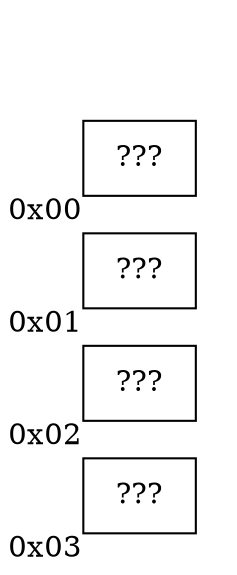 digraph G {

    rankdir=LR;

    subgraph cluster_0 {
        style=filled;
        color=white;
        mem00 [shape=box;label="???";xlabel="0x00"];
        mem01 [shape=box;label="???";xlabel="0x01"];
        mem02 [shape=box;label="???";xlabel="0x02"];
        mem03 [shape=box;label="???";xlabel="0x03"];
    }
    subgraph cluster_1 {
    }
    subgraph cluster_2 {
    }
    subgraph cluster_3 {
    }
    program [shape=plaintext,label="
"];
}
